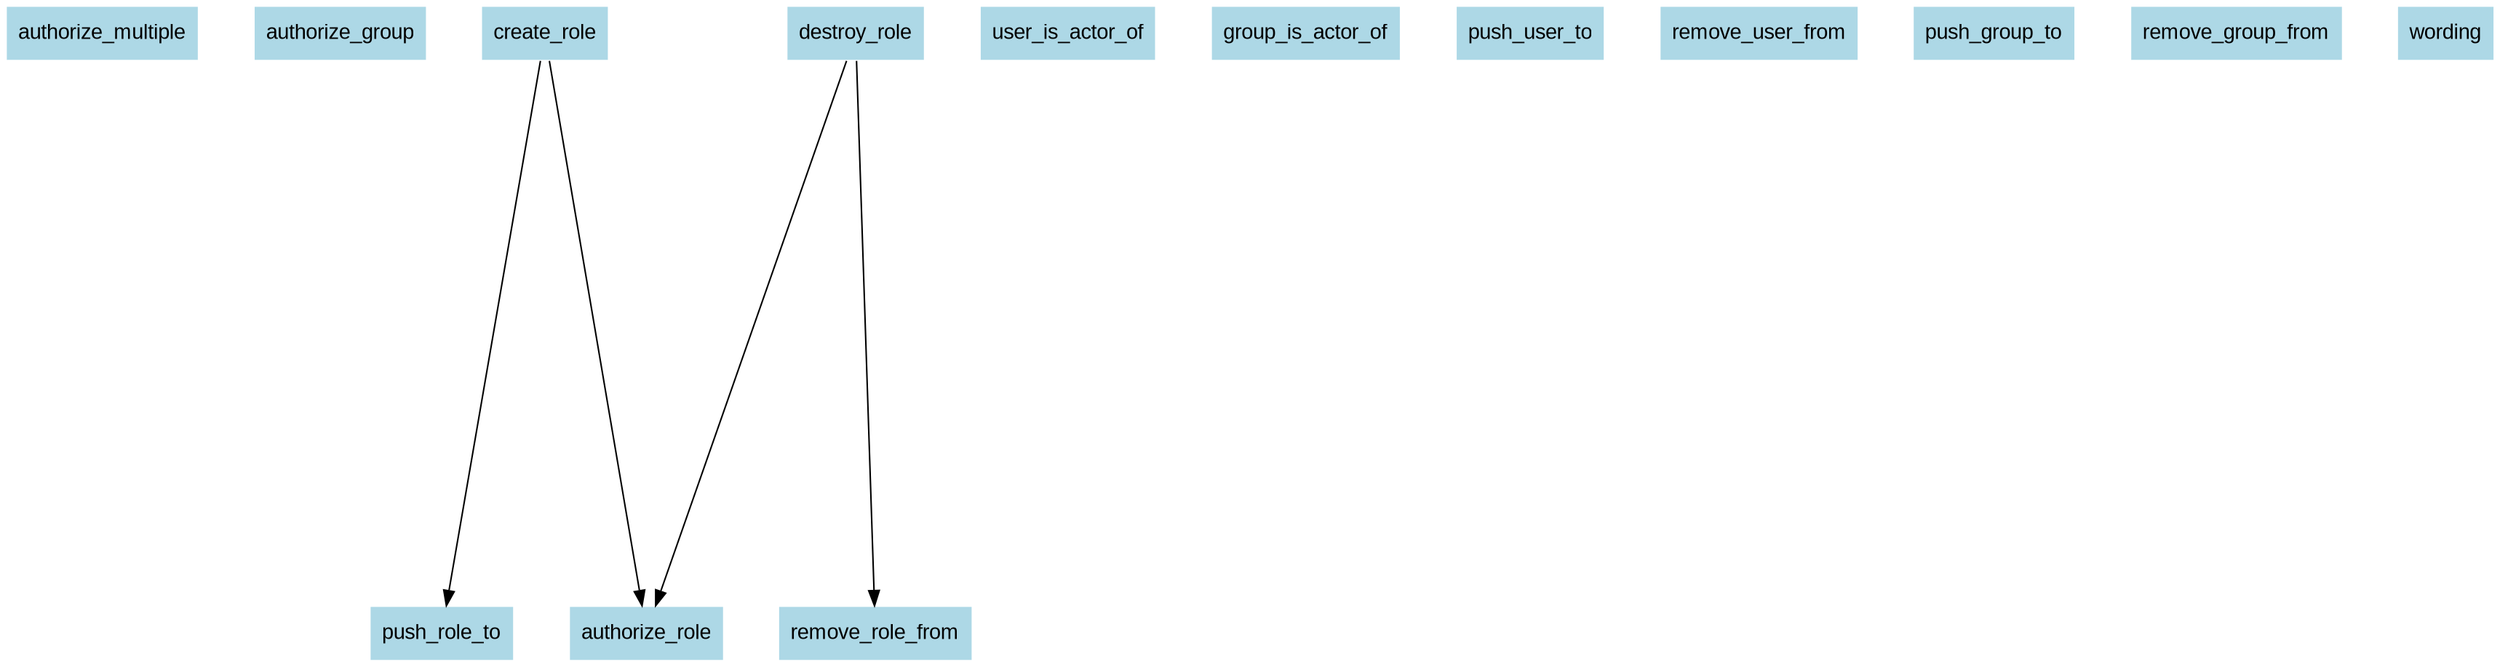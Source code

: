 digraph CallGraph {
node [shape=box, style=filled, fillcolor=lightblue  , color=white]
ranksep=5;
nodesep=0.5;
node [fontname=Arial];
edge [fontname=Arial];
authorize_multiple;
authorize_group;
authorize_role;
user_is_actor_of;
group_is_actor_of;
push_user_to;
remove_user_from;
push_group_to;
remove_group_from;
push_role_to;
remove_role_from;
create_role -> authorize_role;
create_role -> push_role_to;
destroy_role -> authorize_role;
destroy_role -> remove_role_from;
wording;
}
